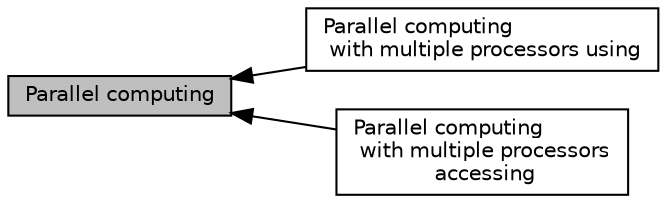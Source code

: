 digraph "Parallel computing"
{
  edge [fontname="Helvetica",fontsize="10",labelfontname="Helvetica",labelfontsize="10"];
  node [fontname="Helvetica",fontsize="10",shape=box];
  rankdir=LR;
  Node1 [label="Parallel computing",height=0.2,width=0.4,color="black", fillcolor="grey75", style="filled", fontcolor="black",tooltip="A module discussing the use of multiple processors. This module contains information on parallel comp..."];
  Node2 [label="Parallel computing\l with multiple processors using",height=0.2,width=0.4,color="black", fillcolor="white", style="filled",URL="$group__distributed.html",tooltip="distributed memory"];
  Node3 [label="Parallel computing\l with multiple processors\l accessing",height=0.2,width=0.4,color="black", fillcolor="white", style="filled",URL="$group__threads.html",tooltip="shared memory"];
  Node1->Node2 [shape=plaintext, dir="back", style="solid"];
  Node1->Node3 [shape=plaintext, dir="back", style="solid"];
}
